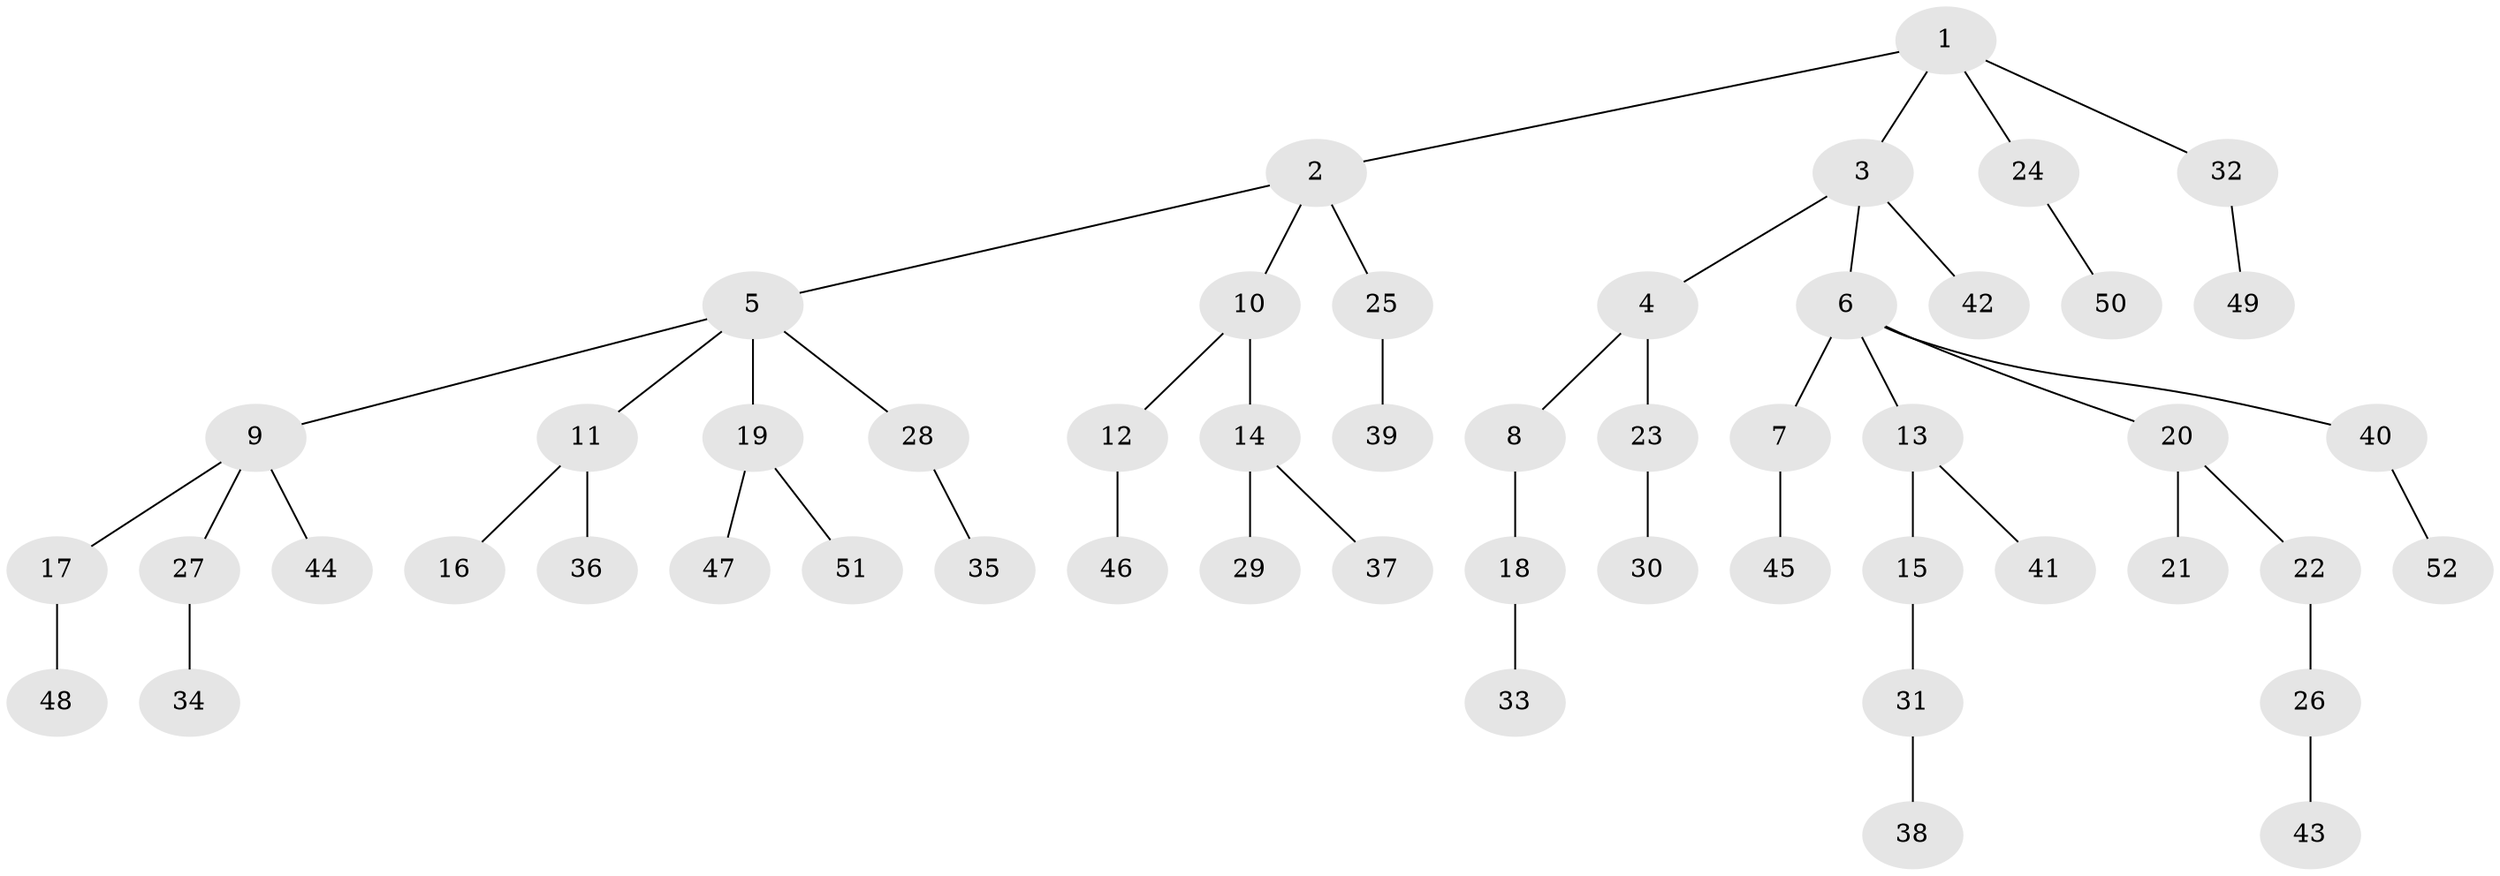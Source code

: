 // coarse degree distribution, {4: 0.0625, 7: 0.03125, 3: 0.15625, 5: 0.03125, 1: 0.59375, 2: 0.125}
// Generated by graph-tools (version 1.1) at 2025/24/03/03/25 07:24:05]
// undirected, 52 vertices, 51 edges
graph export_dot {
graph [start="1"]
  node [color=gray90,style=filled];
  1;
  2;
  3;
  4;
  5;
  6;
  7;
  8;
  9;
  10;
  11;
  12;
  13;
  14;
  15;
  16;
  17;
  18;
  19;
  20;
  21;
  22;
  23;
  24;
  25;
  26;
  27;
  28;
  29;
  30;
  31;
  32;
  33;
  34;
  35;
  36;
  37;
  38;
  39;
  40;
  41;
  42;
  43;
  44;
  45;
  46;
  47;
  48;
  49;
  50;
  51;
  52;
  1 -- 2;
  1 -- 3;
  1 -- 24;
  1 -- 32;
  2 -- 5;
  2 -- 10;
  2 -- 25;
  3 -- 4;
  3 -- 6;
  3 -- 42;
  4 -- 8;
  4 -- 23;
  5 -- 9;
  5 -- 11;
  5 -- 19;
  5 -- 28;
  6 -- 7;
  6 -- 13;
  6 -- 20;
  6 -- 40;
  7 -- 45;
  8 -- 18;
  9 -- 17;
  9 -- 27;
  9 -- 44;
  10 -- 12;
  10 -- 14;
  11 -- 16;
  11 -- 36;
  12 -- 46;
  13 -- 15;
  13 -- 41;
  14 -- 29;
  14 -- 37;
  15 -- 31;
  17 -- 48;
  18 -- 33;
  19 -- 47;
  19 -- 51;
  20 -- 21;
  20 -- 22;
  22 -- 26;
  23 -- 30;
  24 -- 50;
  25 -- 39;
  26 -- 43;
  27 -- 34;
  28 -- 35;
  31 -- 38;
  32 -- 49;
  40 -- 52;
}
